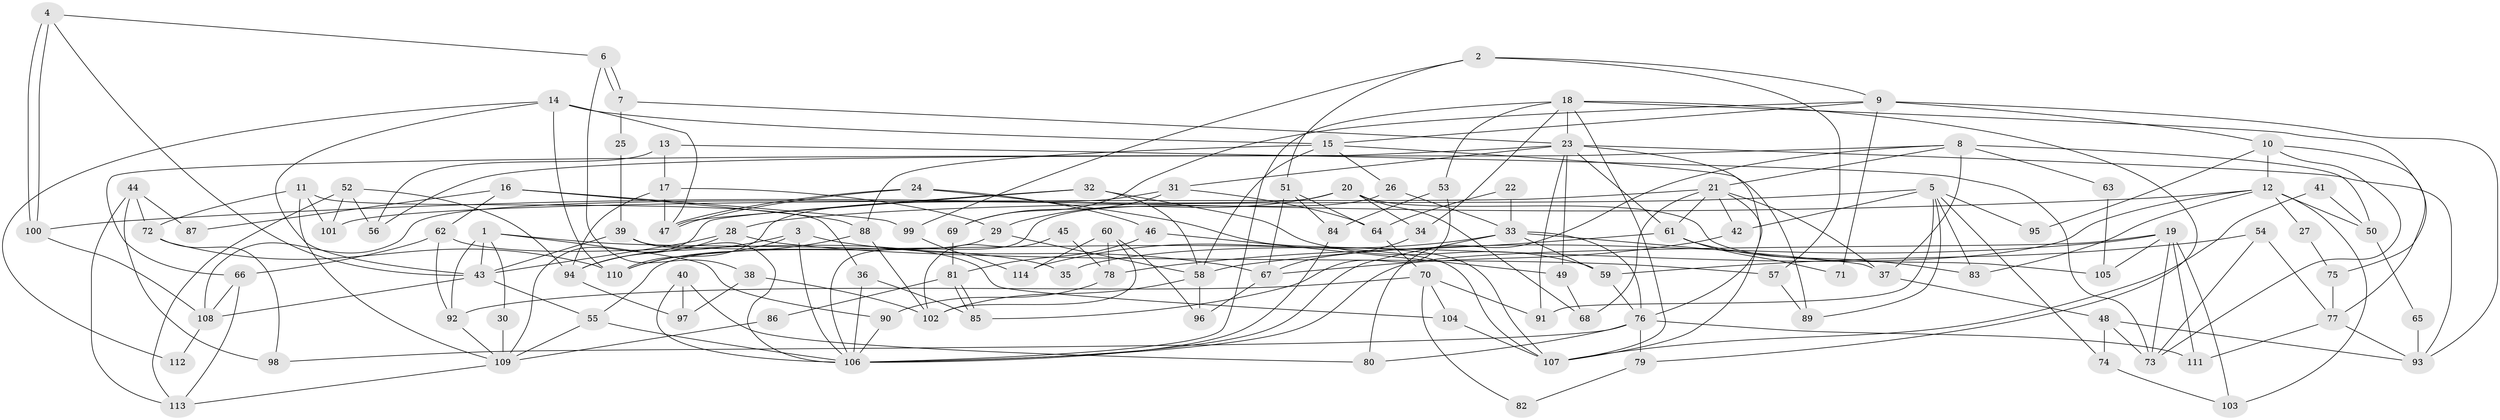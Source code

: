 // coarse degree distribution, {10: 0.02702702702702703, 5: 0.12162162162162163, 4: 0.20270270270270271, 7: 0.0945945945945946, 6: 0.12162162162162163, 9: 0.02702702702702703, 3: 0.21621621621621623, 14: 0.013513513513513514, 8: 0.04054054054054054, 2: 0.12162162162162163, 12: 0.013513513513513514}
// Generated by graph-tools (version 1.1) at 2025/41/03/06/25 10:41:52]
// undirected, 114 vertices, 228 edges
graph export_dot {
graph [start="1"]
  node [color=gray90,style=filled];
  1;
  2;
  3;
  4;
  5;
  6;
  7;
  8;
  9;
  10;
  11;
  12;
  13;
  14;
  15;
  16;
  17;
  18;
  19;
  20;
  21;
  22;
  23;
  24;
  25;
  26;
  27;
  28;
  29;
  30;
  31;
  32;
  33;
  34;
  35;
  36;
  37;
  38;
  39;
  40;
  41;
  42;
  43;
  44;
  45;
  46;
  47;
  48;
  49;
  50;
  51;
  52;
  53;
  54;
  55;
  56;
  57;
  58;
  59;
  60;
  61;
  62;
  63;
  64;
  65;
  66;
  67;
  68;
  69;
  70;
  71;
  72;
  73;
  74;
  75;
  76;
  77;
  78;
  79;
  80;
  81;
  82;
  83;
  84;
  85;
  86;
  87;
  88;
  89;
  90;
  91;
  92;
  93;
  94;
  95;
  96;
  97;
  98;
  99;
  100;
  101;
  102;
  103;
  104;
  105;
  106;
  107;
  108;
  109;
  110;
  111;
  112;
  113;
  114;
  1 -- 43;
  1 -- 92;
  1 -- 30;
  1 -- 35;
  1 -- 90;
  2 -- 57;
  2 -- 9;
  2 -- 51;
  2 -- 99;
  3 -- 94;
  3 -- 106;
  3 -- 67;
  3 -- 110;
  4 -- 43;
  4 -- 100;
  4 -- 100;
  4 -- 6;
  5 -- 42;
  5 -- 91;
  5 -- 28;
  5 -- 74;
  5 -- 83;
  5 -- 89;
  5 -- 95;
  6 -- 7;
  6 -- 7;
  6 -- 38;
  7 -- 23;
  7 -- 25;
  8 -- 21;
  8 -- 37;
  8 -- 50;
  8 -- 56;
  8 -- 63;
  8 -- 80;
  9 -- 93;
  9 -- 15;
  9 -- 10;
  9 -- 69;
  9 -- 71;
  10 -- 77;
  10 -- 12;
  10 -- 73;
  10 -- 95;
  11 -- 36;
  11 -- 109;
  11 -- 72;
  11 -- 101;
  12 -- 100;
  12 -- 27;
  12 -- 35;
  12 -- 50;
  12 -- 83;
  12 -- 103;
  13 -- 17;
  13 -- 73;
  13 -- 56;
  14 -- 43;
  14 -- 47;
  14 -- 15;
  14 -- 110;
  14 -- 112;
  15 -- 88;
  15 -- 26;
  15 -- 58;
  15 -- 89;
  16 -- 62;
  16 -- 99;
  16 -- 87;
  16 -- 88;
  17 -- 47;
  17 -- 94;
  17 -- 29;
  18 -- 106;
  18 -- 23;
  18 -- 34;
  18 -- 53;
  18 -- 75;
  18 -- 79;
  18 -- 107;
  19 -- 103;
  19 -- 58;
  19 -- 73;
  19 -- 105;
  19 -- 106;
  19 -- 111;
  20 -- 68;
  20 -- 29;
  20 -- 34;
  20 -- 105;
  20 -- 108;
  21 -- 107;
  21 -- 101;
  21 -- 37;
  21 -- 42;
  21 -- 61;
  21 -- 68;
  22 -- 33;
  22 -- 64;
  23 -- 61;
  23 -- 76;
  23 -- 31;
  23 -- 49;
  23 -- 66;
  23 -- 91;
  23 -- 93;
  24 -- 107;
  24 -- 47;
  24 -- 47;
  24 -- 46;
  25 -- 39;
  26 -- 106;
  26 -- 33;
  27 -- 75;
  28 -- 94;
  28 -- 43;
  28 -- 57;
  29 -- 55;
  29 -- 58;
  30 -- 109;
  31 -- 110;
  31 -- 64;
  31 -- 69;
  32 -- 59;
  32 -- 58;
  32 -- 47;
  32 -- 109;
  33 -- 106;
  33 -- 37;
  33 -- 59;
  33 -- 76;
  33 -- 114;
  34 -- 67;
  36 -- 106;
  36 -- 85;
  37 -- 48;
  38 -- 102;
  38 -- 97;
  39 -- 43;
  39 -- 106;
  39 -- 107;
  40 -- 80;
  40 -- 106;
  40 -- 97;
  41 -- 50;
  41 -- 107;
  42 -- 67;
  43 -- 55;
  43 -- 108;
  44 -- 98;
  44 -- 72;
  44 -- 87;
  44 -- 113;
  45 -- 102;
  45 -- 78;
  46 -- 81;
  46 -- 49;
  48 -- 73;
  48 -- 74;
  48 -- 93;
  49 -- 68;
  50 -- 65;
  51 -- 67;
  51 -- 64;
  51 -- 84;
  52 -- 113;
  52 -- 56;
  52 -- 94;
  52 -- 101;
  53 -- 84;
  53 -- 85;
  54 -- 77;
  54 -- 73;
  54 -- 59;
  55 -- 109;
  55 -- 106;
  57 -- 89;
  58 -- 96;
  58 -- 102;
  59 -- 76;
  60 -- 96;
  60 -- 102;
  60 -- 78;
  60 -- 114;
  61 -- 83;
  61 -- 71;
  61 -- 78;
  62 -- 92;
  62 -- 66;
  62 -- 104;
  63 -- 105;
  64 -- 70;
  65 -- 93;
  66 -- 108;
  66 -- 113;
  67 -- 96;
  69 -- 81;
  70 -- 104;
  70 -- 82;
  70 -- 91;
  70 -- 92;
  72 -- 110;
  72 -- 98;
  74 -- 103;
  75 -- 77;
  76 -- 79;
  76 -- 80;
  76 -- 98;
  76 -- 111;
  77 -- 111;
  77 -- 93;
  78 -- 90;
  79 -- 82;
  81 -- 85;
  81 -- 85;
  81 -- 86;
  84 -- 106;
  86 -- 109;
  88 -- 110;
  88 -- 102;
  90 -- 106;
  92 -- 109;
  94 -- 97;
  99 -- 114;
  100 -- 108;
  104 -- 107;
  108 -- 112;
  109 -- 113;
}
